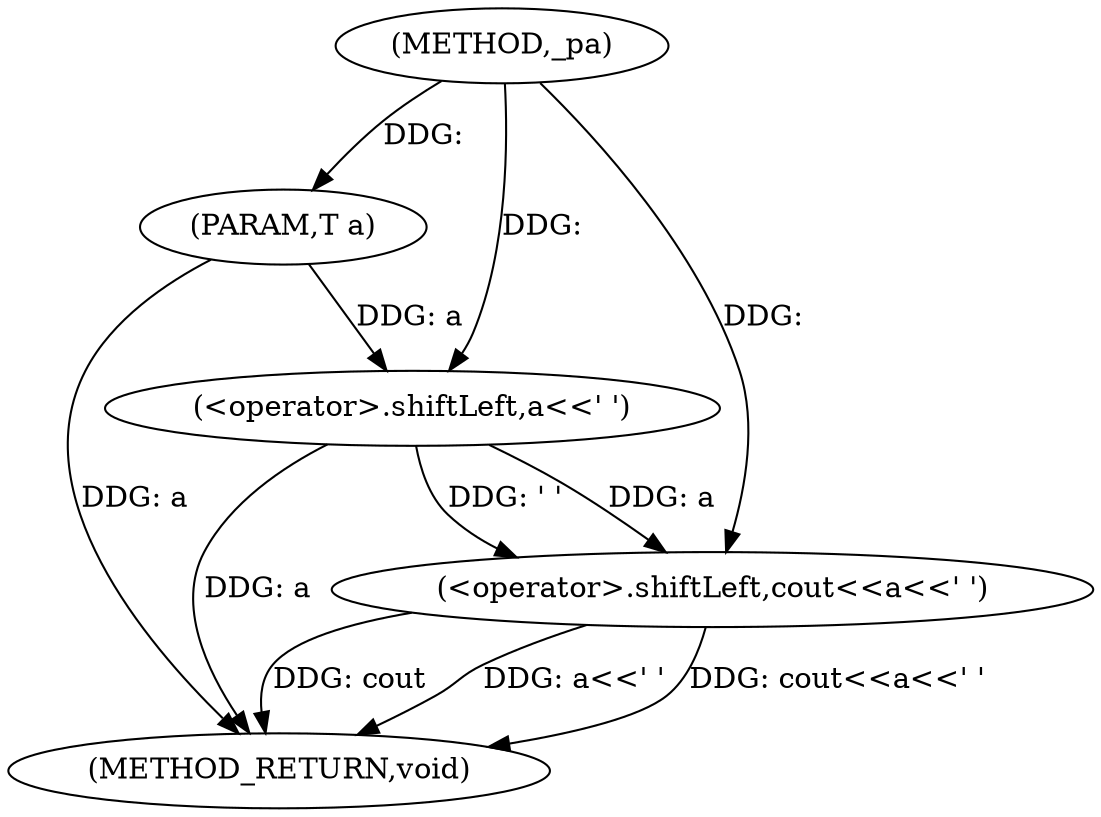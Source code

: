 digraph "_pa" {  
"1000113" [label = "(METHOD,_pa)" ]
"1000121" [label = "(METHOD_RETURN,void)" ]
"1000114" [label = "(PARAM,T a)" ]
"1000116" [label = "(<operator>.shiftLeft,cout<<a<<' ')" ]
"1000118" [label = "(<operator>.shiftLeft,a<<' ')" ]
  "1000114" -> "1000121"  [ label = "DDG: a"] 
  "1000118" -> "1000121"  [ label = "DDG: a"] 
  "1000116" -> "1000121"  [ label = "DDG: a<<' '"] 
  "1000116" -> "1000121"  [ label = "DDG: cout<<a<<' '"] 
  "1000116" -> "1000121"  [ label = "DDG: cout"] 
  "1000113" -> "1000114"  [ label = "DDG: "] 
  "1000113" -> "1000116"  [ label = "DDG: "] 
  "1000118" -> "1000116"  [ label = "DDG: ' '"] 
  "1000118" -> "1000116"  [ label = "DDG: a"] 
  "1000114" -> "1000118"  [ label = "DDG: a"] 
  "1000113" -> "1000118"  [ label = "DDG: "] 
}
